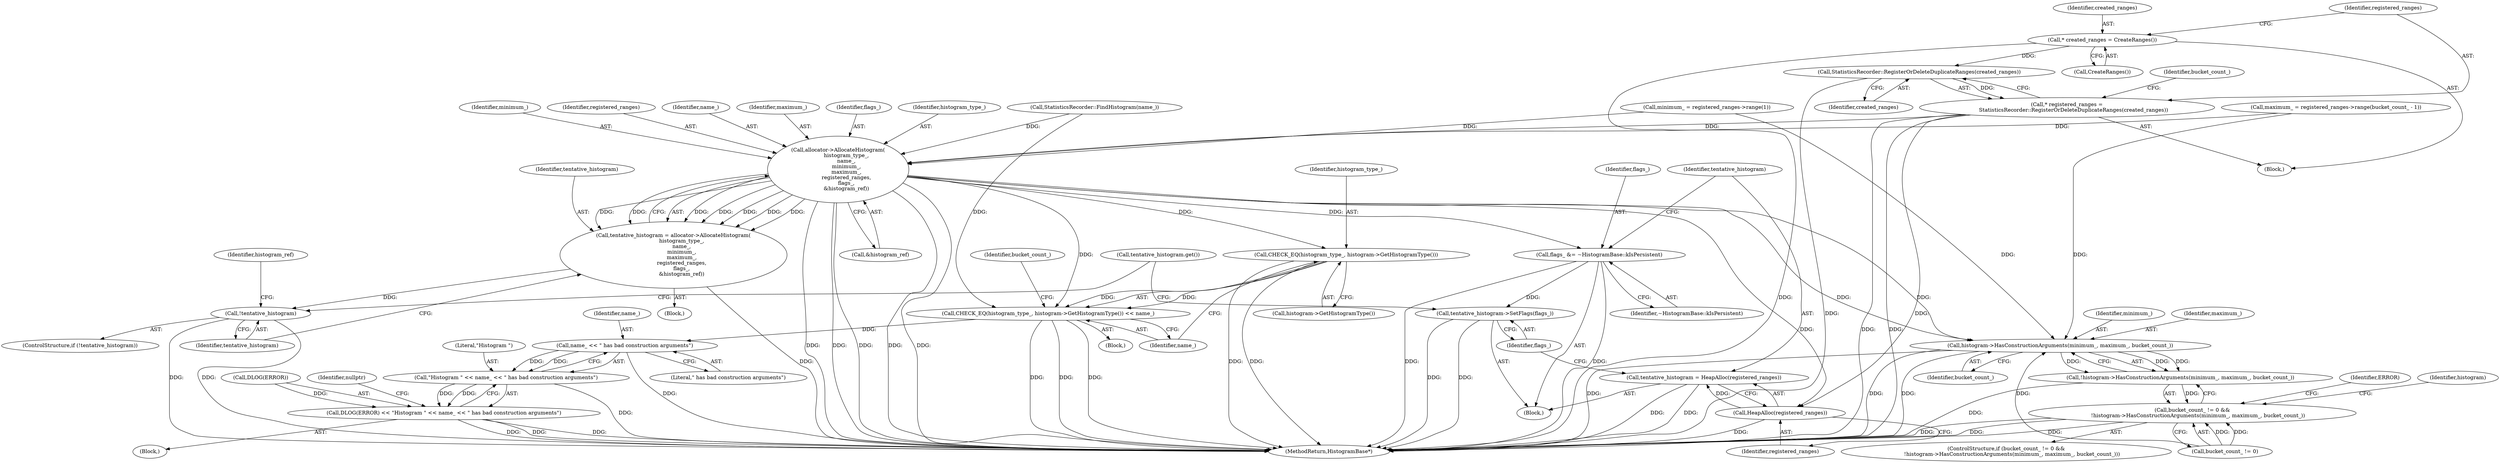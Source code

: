 digraph "0_Chrome_03c2e97746a2c471ae136b0c669f8d0c033fe168@pointer" {
"1000120" [label="(Call,StatisticsRecorder::RegisterOrDeleteDuplicateRanges(created_ranges))"];
"1000114" [label="(Call,* created_ranges = CreateRanges())"];
"1000118" [label="(Call,* registered_ranges =\n        StatisticsRecorder::RegisterOrDeleteDuplicateRanges(created_ranges))"];
"1000156" [label="(Call,allocator->AllocateHistogram(\n          histogram_type_,\n          name_,\n          minimum_,\n          maximum_,\n          registered_ranges,\n          flags_,\n          &histogram_ref))"];
"1000154" [label="(Call,tentative_histogram = allocator->AllocateHistogram(\n          histogram_type_,\n          name_,\n          minimum_,\n          maximum_,\n          registered_ranges,\n          flags_,\n          &histogram_ref))"];
"1000166" [label="(Call,!tentative_histogram)"];
"1000175" [label="(Call,flags_ &= ~HistogramBase::kIsPersistent)"];
"1000182" [label="(Call,tentative_histogram->SetFlags(flags_))"];
"1000180" [label="(Call,HeapAlloc(registered_ranges))"];
"1000178" [label="(Call,tentative_histogram = HeapAlloc(registered_ranges))"];
"1000213" [label="(Call,CHECK_EQ(histogram_type_, histogram->GetHistogramType()))"];
"1000212" [label="(Call,CHECK_EQ(histogram_type_, histogram->GetHistogramType()) << name_)"];
"1000233" [label="(Call,name_ << \" has bad construction arguments\")"];
"1000231" [label="(Call,\"Histogram \" << name_ << \" has bad construction arguments\")"];
"1000228" [label="(Call,DLOG(ERROR) << \"Histogram \" << name_ << \" has bad construction arguments\")"];
"1000223" [label="(Call,histogram->HasConstructionArguments(minimum_, maximum_, bucket_count_))"];
"1000222" [label="(Call,!histogram->HasConstructionArguments(minimum_, maximum_, bucket_count_))"];
"1000218" [label="(Call,bucket_count_ != 0 &&\n       !histogram->HasConstructionArguments(minimum_, maximum_, bucket_count_))"];
"1000116" [label="(Call,CreateRanges())"];
"1000226" [label="(Identifier,bucket_count_)"];
"1000220" [label="(Identifier,bucket_count_)"];
"1000219" [label="(Call,bucket_count_ != 0)"];
"1000182" [label="(Call,tentative_histogram->SetFlags(flags_))"];
"1000179" [label="(Identifier,tentative_histogram)"];
"1000163" [label="(Call,&histogram_ref)"];
"1000235" [label="(Literal,\" has bad construction arguments\")"];
"1000223" [label="(Call,histogram->HasConstructionArguments(minimum_, maximum_, bucket_count_))"];
"1000157" [label="(Identifier,histogram_type_)"];
"1000114" [label="(Call,* created_ranges = CreateRanges())"];
"1000232" [label="(Literal,\"Histogram \")"];
"1000136" [label="(Call,maximum_ = registered_ranges->range(bucket_count_ - 1))"];
"1000167" [label="(Identifier,tentative_histogram)"];
"1000120" [label="(Call,StatisticsRecorder::RegisterOrDeleteDuplicateRanges(created_ranges))"];
"1000215" [label="(Call,histogram->GetHistogramType())"];
"1000115" [label="(Identifier,created_ranges)"];
"1000180" [label="(Call,HeapAlloc(registered_ranges))"];
"1000237" [label="(Identifier,nullptr)"];
"1000166" [label="(Call,!tentative_histogram)"];
"1000225" [label="(Identifier,maximum_)"];
"1000212" [label="(Call,CHECK_EQ(histogram_type_, histogram->GetHistogramType()) << name_)"];
"1000119" [label="(Identifier,registered_ranges)"];
"1000240" [label="(MethodReturn,HistogramBase*)"];
"1000124" [label="(Identifier,bucket_count_)"];
"1000213" [label="(Call,CHECK_EQ(histogram_type_, histogram->GetHistogramType()))"];
"1000118" [label="(Call,* registered_ranges =\n        StatisticsRecorder::RegisterOrDeleteDuplicateRanges(created_ranges))"];
"1000178" [label="(Call,tentative_histogram = HeapAlloc(registered_ranges))"];
"1000230" [label="(Identifier,ERROR)"];
"1000156" [label="(Call,allocator->AllocateHistogram(\n          histogram_type_,\n          name_,\n          minimum_,\n          maximum_,\n          registered_ranges,\n          flags_,\n          &histogram_ref))"];
"1000168" [label="(Block,)"];
"1000176" [label="(Identifier,flags_)"];
"1000112" [label="(Block,)"];
"1000227" [label="(Block,)"];
"1000216" [label="(Identifier,name_)"];
"1000159" [label="(Identifier,minimum_)"];
"1000165" [label="(ControlStructure,if (!tentative_histogram))"];
"1000175" [label="(Call,flags_ &= ~HistogramBase::kIsPersistent)"];
"1000231" [label="(Call,\"Histogram \" << name_ << \" has bad construction arguments\")"];
"1000222" [label="(Call,!histogram->HasConstructionArguments(minimum_, maximum_, bucket_count_))"];
"1000161" [label="(Identifier,registered_ranges)"];
"1000183" [label="(Identifier,flags_)"];
"1000158" [label="(Identifier,name_)"];
"1000224" [label="(Identifier,minimum_)"];
"1000217" [label="(ControlStructure,if (bucket_count_ != 0 &&\n       !histogram->HasConstructionArguments(minimum_, maximum_, bucket_count_)))"];
"1000228" [label="(Call,DLOG(ERROR) << \"Histogram \" << name_ << \" has bad construction arguments\")"];
"1000239" [label="(Identifier,histogram)"];
"1000218" [label="(Call,bucket_count_ != 0 &&\n       !histogram->HasConstructionArguments(minimum_, maximum_, bucket_count_))"];
"1000107" [label="(Call,StatisticsRecorder::FindHistogram(name_))"];
"1000185" [label="(Call,tentative_histogram.get())"];
"1000214" [label="(Identifier,histogram_type_)"];
"1000181" [label="(Identifier,registered_ranges)"];
"1000177" [label="(Identifier,~HistogramBase::kIsPersistent)"];
"1000233" [label="(Call,name_ << \" has bad construction arguments\")"];
"1000234" [label="(Identifier,name_)"];
"1000155" [label="(Identifier,tentative_histogram)"];
"1000171" [label="(Identifier,histogram_ref)"];
"1000154" [label="(Call,tentative_histogram = allocator->AllocateHistogram(\n          histogram_type_,\n          name_,\n          minimum_,\n          maximum_,\n          registered_ranges,\n          flags_,\n          &histogram_ref))"];
"1000160" [label="(Identifier,maximum_)"];
"1000162" [label="(Identifier,flags_)"];
"1000103" [label="(Block,)"];
"1000132" [label="(Call,minimum_ = registered_ranges->range(1))"];
"1000229" [label="(Call,DLOG(ERROR))"];
"1000153" [label="(Block,)"];
"1000121" [label="(Identifier,created_ranges)"];
"1000120" -> "1000118"  [label="AST: "];
"1000120" -> "1000121"  [label="CFG: "];
"1000121" -> "1000120"  [label="AST: "];
"1000118" -> "1000120"  [label="CFG: "];
"1000120" -> "1000240"  [label="DDG: "];
"1000120" -> "1000118"  [label="DDG: "];
"1000114" -> "1000120"  [label="DDG: "];
"1000114" -> "1000112"  [label="AST: "];
"1000114" -> "1000116"  [label="CFG: "];
"1000115" -> "1000114"  [label="AST: "];
"1000116" -> "1000114"  [label="AST: "];
"1000119" -> "1000114"  [label="CFG: "];
"1000114" -> "1000240"  [label="DDG: "];
"1000118" -> "1000112"  [label="AST: "];
"1000119" -> "1000118"  [label="AST: "];
"1000124" -> "1000118"  [label="CFG: "];
"1000118" -> "1000240"  [label="DDG: "];
"1000118" -> "1000240"  [label="DDG: "];
"1000118" -> "1000156"  [label="DDG: "];
"1000118" -> "1000180"  [label="DDG: "];
"1000156" -> "1000154"  [label="AST: "];
"1000156" -> "1000163"  [label="CFG: "];
"1000157" -> "1000156"  [label="AST: "];
"1000158" -> "1000156"  [label="AST: "];
"1000159" -> "1000156"  [label="AST: "];
"1000160" -> "1000156"  [label="AST: "];
"1000161" -> "1000156"  [label="AST: "];
"1000162" -> "1000156"  [label="AST: "];
"1000163" -> "1000156"  [label="AST: "];
"1000154" -> "1000156"  [label="CFG: "];
"1000156" -> "1000240"  [label="DDG: "];
"1000156" -> "1000240"  [label="DDG: "];
"1000156" -> "1000240"  [label="DDG: "];
"1000156" -> "1000240"  [label="DDG: "];
"1000156" -> "1000240"  [label="DDG: "];
"1000156" -> "1000154"  [label="DDG: "];
"1000156" -> "1000154"  [label="DDG: "];
"1000156" -> "1000154"  [label="DDG: "];
"1000156" -> "1000154"  [label="DDG: "];
"1000156" -> "1000154"  [label="DDG: "];
"1000156" -> "1000154"  [label="DDG: "];
"1000156" -> "1000154"  [label="DDG: "];
"1000107" -> "1000156"  [label="DDG: "];
"1000132" -> "1000156"  [label="DDG: "];
"1000136" -> "1000156"  [label="DDG: "];
"1000156" -> "1000175"  [label="DDG: "];
"1000156" -> "1000180"  [label="DDG: "];
"1000156" -> "1000213"  [label="DDG: "];
"1000156" -> "1000212"  [label="DDG: "];
"1000156" -> "1000223"  [label="DDG: "];
"1000156" -> "1000223"  [label="DDG: "];
"1000154" -> "1000153"  [label="AST: "];
"1000155" -> "1000154"  [label="AST: "];
"1000167" -> "1000154"  [label="CFG: "];
"1000154" -> "1000240"  [label="DDG: "];
"1000154" -> "1000166"  [label="DDG: "];
"1000166" -> "1000165"  [label="AST: "];
"1000166" -> "1000167"  [label="CFG: "];
"1000167" -> "1000166"  [label="AST: "];
"1000171" -> "1000166"  [label="CFG: "];
"1000185" -> "1000166"  [label="CFG: "];
"1000166" -> "1000240"  [label="DDG: "];
"1000166" -> "1000240"  [label="DDG: "];
"1000175" -> "1000168"  [label="AST: "];
"1000175" -> "1000177"  [label="CFG: "];
"1000176" -> "1000175"  [label="AST: "];
"1000177" -> "1000175"  [label="AST: "];
"1000179" -> "1000175"  [label="CFG: "];
"1000175" -> "1000240"  [label="DDG: "];
"1000175" -> "1000240"  [label="DDG: "];
"1000175" -> "1000182"  [label="DDG: "];
"1000182" -> "1000168"  [label="AST: "];
"1000182" -> "1000183"  [label="CFG: "];
"1000183" -> "1000182"  [label="AST: "];
"1000185" -> "1000182"  [label="CFG: "];
"1000182" -> "1000240"  [label="DDG: "];
"1000182" -> "1000240"  [label="DDG: "];
"1000180" -> "1000178"  [label="AST: "];
"1000180" -> "1000181"  [label="CFG: "];
"1000181" -> "1000180"  [label="AST: "];
"1000178" -> "1000180"  [label="CFG: "];
"1000180" -> "1000240"  [label="DDG: "];
"1000180" -> "1000178"  [label="DDG: "];
"1000178" -> "1000168"  [label="AST: "];
"1000179" -> "1000178"  [label="AST: "];
"1000183" -> "1000178"  [label="CFG: "];
"1000178" -> "1000240"  [label="DDG: "];
"1000178" -> "1000240"  [label="DDG: "];
"1000213" -> "1000212"  [label="AST: "];
"1000213" -> "1000215"  [label="CFG: "];
"1000214" -> "1000213"  [label="AST: "];
"1000215" -> "1000213"  [label="AST: "];
"1000216" -> "1000213"  [label="CFG: "];
"1000213" -> "1000240"  [label="DDG: "];
"1000213" -> "1000240"  [label="DDG: "];
"1000213" -> "1000212"  [label="DDG: "];
"1000213" -> "1000212"  [label="DDG: "];
"1000212" -> "1000103"  [label="AST: "];
"1000212" -> "1000216"  [label="CFG: "];
"1000216" -> "1000212"  [label="AST: "];
"1000220" -> "1000212"  [label="CFG: "];
"1000212" -> "1000240"  [label="DDG: "];
"1000212" -> "1000240"  [label="DDG: "];
"1000212" -> "1000240"  [label="DDG: "];
"1000107" -> "1000212"  [label="DDG: "];
"1000212" -> "1000233"  [label="DDG: "];
"1000233" -> "1000231"  [label="AST: "];
"1000233" -> "1000235"  [label="CFG: "];
"1000234" -> "1000233"  [label="AST: "];
"1000235" -> "1000233"  [label="AST: "];
"1000231" -> "1000233"  [label="CFG: "];
"1000233" -> "1000240"  [label="DDG: "];
"1000233" -> "1000231"  [label="DDG: "];
"1000233" -> "1000231"  [label="DDG: "];
"1000231" -> "1000228"  [label="AST: "];
"1000232" -> "1000231"  [label="AST: "];
"1000228" -> "1000231"  [label="CFG: "];
"1000231" -> "1000240"  [label="DDG: "];
"1000231" -> "1000228"  [label="DDG: "];
"1000231" -> "1000228"  [label="DDG: "];
"1000228" -> "1000227"  [label="AST: "];
"1000229" -> "1000228"  [label="AST: "];
"1000237" -> "1000228"  [label="CFG: "];
"1000228" -> "1000240"  [label="DDG: "];
"1000228" -> "1000240"  [label="DDG: "];
"1000228" -> "1000240"  [label="DDG: "];
"1000229" -> "1000228"  [label="DDG: "];
"1000223" -> "1000222"  [label="AST: "];
"1000223" -> "1000226"  [label="CFG: "];
"1000224" -> "1000223"  [label="AST: "];
"1000225" -> "1000223"  [label="AST: "];
"1000226" -> "1000223"  [label="AST: "];
"1000222" -> "1000223"  [label="CFG: "];
"1000223" -> "1000240"  [label="DDG: "];
"1000223" -> "1000240"  [label="DDG: "];
"1000223" -> "1000240"  [label="DDG: "];
"1000223" -> "1000222"  [label="DDG: "];
"1000223" -> "1000222"  [label="DDG: "];
"1000223" -> "1000222"  [label="DDG: "];
"1000132" -> "1000223"  [label="DDG: "];
"1000136" -> "1000223"  [label="DDG: "];
"1000219" -> "1000223"  [label="DDG: "];
"1000222" -> "1000218"  [label="AST: "];
"1000218" -> "1000222"  [label="CFG: "];
"1000222" -> "1000240"  [label="DDG: "];
"1000222" -> "1000218"  [label="DDG: "];
"1000218" -> "1000217"  [label="AST: "];
"1000218" -> "1000219"  [label="CFG: "];
"1000219" -> "1000218"  [label="AST: "];
"1000230" -> "1000218"  [label="CFG: "];
"1000239" -> "1000218"  [label="CFG: "];
"1000218" -> "1000240"  [label="DDG: "];
"1000218" -> "1000240"  [label="DDG: "];
"1000218" -> "1000240"  [label="DDG: "];
"1000219" -> "1000218"  [label="DDG: "];
"1000219" -> "1000218"  [label="DDG: "];
}
